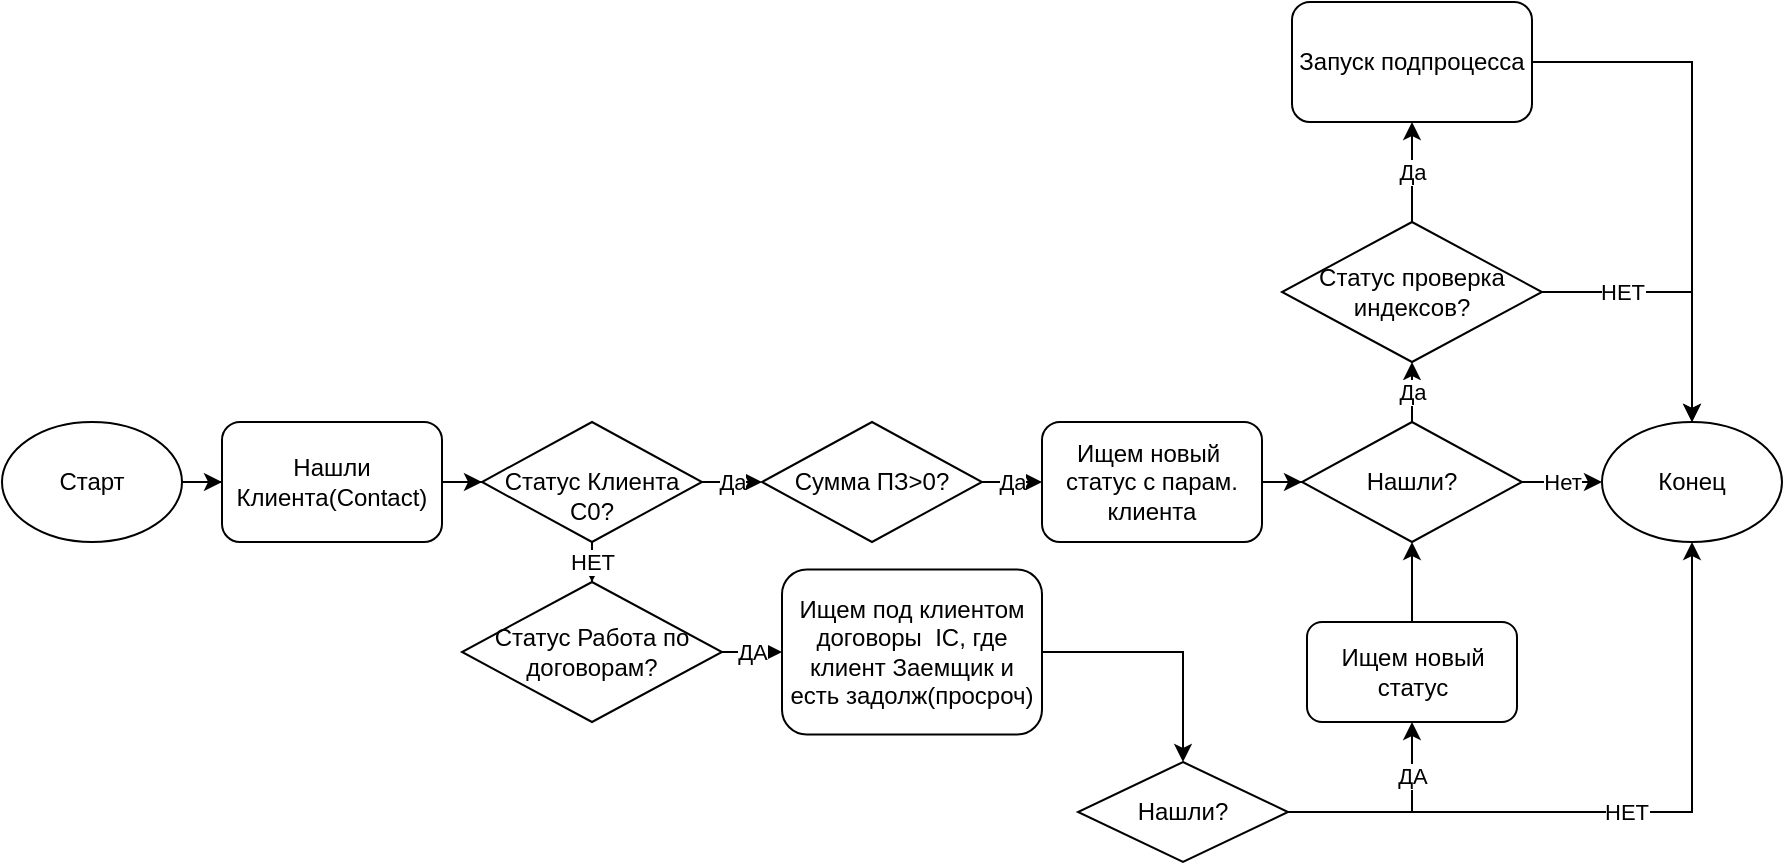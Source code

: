 <mxfile version="14.9.2" type="github">
  <diagram id="C5RBs43oDa-KdzZeNtuy" name="Page-1">
    <mxGraphModel dx="920" dy="2151" grid="1" gridSize="10" guides="1" tooltips="1" connect="1" arrows="1" fold="1" page="1" pageScale="1" pageWidth="1200" pageHeight="1600" math="0" shadow="0">
      <root>
        <mxCell id="WIyWlLk6GJQsqaUBKTNV-0" />
        <mxCell id="WIyWlLk6GJQsqaUBKTNV-1" parent="WIyWlLk6GJQsqaUBKTNV-0" />
        <mxCell id="3xb-tLLcojEj-Dh_vudP-10" value="" style="edgeStyle=orthogonalEdgeStyle;rounded=0;orthogonalLoop=1;jettySize=auto;html=1;" parent="WIyWlLk6GJQsqaUBKTNV-1" source="3xb-tLLcojEj-Dh_vudP-2" target="3xb-tLLcojEj-Dh_vudP-6" edge="1">
          <mxGeometry relative="1" as="geometry" />
        </mxCell>
        <mxCell id="3xb-tLLcojEj-Dh_vudP-2" value="Нашли Клиента(Contact)" style="rounded=1;whiteSpace=wrap;html=1;" parent="WIyWlLk6GJQsqaUBKTNV-1" vertex="1">
          <mxGeometry x="120" y="100" width="110" height="60" as="geometry" />
        </mxCell>
        <mxCell id="3xb-tLLcojEj-Dh_vudP-11" value="Да" style="edgeStyle=orthogonalEdgeStyle;rounded=0;orthogonalLoop=1;jettySize=auto;html=1;" parent="WIyWlLk6GJQsqaUBKTNV-1" source="3xb-tLLcojEj-Dh_vudP-6" target="3xb-tLLcojEj-Dh_vudP-7" edge="1">
          <mxGeometry relative="1" as="geometry" />
        </mxCell>
        <mxCell id="GppQpCMbyStSm05TwM85-2" value="НЕТ" style="edgeStyle=orthogonalEdgeStyle;rounded=0;orthogonalLoop=1;jettySize=auto;html=1;" edge="1" parent="WIyWlLk6GJQsqaUBKTNV-1" source="3xb-tLLcojEj-Dh_vudP-6" target="GppQpCMbyStSm05TwM85-1">
          <mxGeometry relative="1" as="geometry" />
        </mxCell>
        <mxCell id="3xb-tLLcojEj-Dh_vudP-6" value="&lt;br&gt;Статус Клиента C0?" style="rhombus;whiteSpace=wrap;html=1;" parent="WIyWlLk6GJQsqaUBKTNV-1" vertex="1">
          <mxGeometry x="250" y="100" width="110" height="60" as="geometry" />
        </mxCell>
        <mxCell id="3xb-tLLcojEj-Dh_vudP-12" value="Да" style="edgeStyle=orthogonalEdgeStyle;rounded=0;orthogonalLoop=1;jettySize=auto;html=1;" parent="WIyWlLk6GJQsqaUBKTNV-1" source="3xb-tLLcojEj-Dh_vudP-7" target="3xb-tLLcojEj-Dh_vudP-8" edge="1">
          <mxGeometry relative="1" as="geometry" />
        </mxCell>
        <mxCell id="3xb-tLLcojEj-Dh_vudP-7" value="Сумма ПЗ&amp;gt;0?" style="rhombus;whiteSpace=wrap;html=1;" parent="WIyWlLk6GJQsqaUBKTNV-1" vertex="1">
          <mxGeometry x="390" y="100" width="110" height="60" as="geometry" />
        </mxCell>
        <mxCell id="3xb-tLLcojEj-Dh_vudP-13" value="" style="edgeStyle=orthogonalEdgeStyle;rounded=0;orthogonalLoop=1;jettySize=auto;html=1;" parent="WIyWlLk6GJQsqaUBKTNV-1" source="3xb-tLLcojEj-Dh_vudP-8" target="3xb-tLLcojEj-Dh_vudP-9" edge="1">
          <mxGeometry relative="1" as="geometry" />
        </mxCell>
        <mxCell id="3xb-tLLcojEj-Dh_vudP-8" value="Ищем новый&amp;nbsp;&lt;br&gt;статус с парам.&lt;br&gt;клиента" style="rounded=1;whiteSpace=wrap;html=1;" parent="WIyWlLk6GJQsqaUBKTNV-1" vertex="1">
          <mxGeometry x="530" y="100" width="110" height="60" as="geometry" />
        </mxCell>
        <mxCell id="3xb-tLLcojEj-Dh_vudP-15" value="Нет" style="edgeStyle=orthogonalEdgeStyle;rounded=0;orthogonalLoop=1;jettySize=auto;html=1;" parent="WIyWlLk6GJQsqaUBKTNV-1" source="3xb-tLLcojEj-Dh_vudP-9" target="3xb-tLLcojEj-Dh_vudP-14" edge="1">
          <mxGeometry relative="1" as="geometry" />
        </mxCell>
        <mxCell id="GppQpCMbyStSm05TwM85-14" value="Да" style="edgeStyle=orthogonalEdgeStyle;rounded=0;orthogonalLoop=1;jettySize=auto;html=1;" edge="1" parent="WIyWlLk6GJQsqaUBKTNV-1" source="3xb-tLLcojEj-Dh_vudP-9" target="GppQpCMbyStSm05TwM85-13">
          <mxGeometry relative="1" as="geometry" />
        </mxCell>
        <mxCell id="3xb-tLLcojEj-Dh_vudP-9" value="Нашли?" style="rhombus;whiteSpace=wrap;html=1;" parent="WIyWlLk6GJQsqaUBKTNV-1" vertex="1">
          <mxGeometry x="660" y="100" width="110" height="60" as="geometry" />
        </mxCell>
        <mxCell id="3xb-tLLcojEj-Dh_vudP-14" value="Конец" style="ellipse;whiteSpace=wrap;html=1;" parent="WIyWlLk6GJQsqaUBKTNV-1" vertex="1">
          <mxGeometry x="810" y="100" width="90" height="60" as="geometry" />
        </mxCell>
        <mxCell id="3xb-tLLcojEj-Dh_vudP-18" value="" style="edgeStyle=orthogonalEdgeStyle;rounded=0;orthogonalLoop=1;jettySize=auto;html=1;" parent="WIyWlLk6GJQsqaUBKTNV-1" source="3xb-tLLcojEj-Dh_vudP-16" target="3xb-tLLcojEj-Dh_vudP-2" edge="1">
          <mxGeometry relative="1" as="geometry" />
        </mxCell>
        <mxCell id="3xb-tLLcojEj-Dh_vudP-16" value="Старт" style="ellipse;whiteSpace=wrap;html=1;" parent="WIyWlLk6GJQsqaUBKTNV-1" vertex="1">
          <mxGeometry x="10" y="100" width="90" height="60" as="geometry" />
        </mxCell>
        <mxCell id="GppQpCMbyStSm05TwM85-5" value="ДА" style="edgeStyle=orthogonalEdgeStyle;rounded=0;orthogonalLoop=1;jettySize=auto;html=1;" edge="1" parent="WIyWlLk6GJQsqaUBKTNV-1" source="GppQpCMbyStSm05TwM85-1" target="GppQpCMbyStSm05TwM85-4">
          <mxGeometry relative="1" as="geometry" />
        </mxCell>
        <mxCell id="GppQpCMbyStSm05TwM85-1" value="Статус Работа по договорам?" style="rhombus;whiteSpace=wrap;html=1;" vertex="1" parent="WIyWlLk6GJQsqaUBKTNV-1">
          <mxGeometry x="240" y="180" width="130" height="70" as="geometry" />
        </mxCell>
        <mxCell id="GppQpCMbyStSm05TwM85-7" value="" style="edgeStyle=orthogonalEdgeStyle;rounded=0;orthogonalLoop=1;jettySize=auto;html=1;" edge="1" parent="WIyWlLk6GJQsqaUBKTNV-1" source="GppQpCMbyStSm05TwM85-4" target="GppQpCMbyStSm05TwM85-6">
          <mxGeometry relative="1" as="geometry" />
        </mxCell>
        <mxCell id="GppQpCMbyStSm05TwM85-4" value="Ищем под клиентом договоры&amp;nbsp; IC, где клиент Заемщик и есть задолж(просроч)" style="rounded=1;whiteSpace=wrap;html=1;" vertex="1" parent="WIyWlLk6GJQsqaUBKTNV-1">
          <mxGeometry x="400" y="173.75" width="130" height="82.5" as="geometry" />
        </mxCell>
        <mxCell id="GppQpCMbyStSm05TwM85-8" value="НЕТ&lt;br&gt;" style="edgeStyle=orthogonalEdgeStyle;rounded=0;orthogonalLoop=1;jettySize=auto;html=1;" edge="1" parent="WIyWlLk6GJQsqaUBKTNV-1" source="GppQpCMbyStSm05TwM85-6" target="3xb-tLLcojEj-Dh_vudP-14">
          <mxGeometry relative="1" as="geometry" />
        </mxCell>
        <mxCell id="GppQpCMbyStSm05TwM85-10" value="ДА" style="edgeStyle=orthogonalEdgeStyle;rounded=0;orthogonalLoop=1;jettySize=auto;html=1;entryX=0.5;entryY=1;entryDx=0;entryDy=0;" edge="1" parent="WIyWlLk6GJQsqaUBKTNV-1" source="GppQpCMbyStSm05TwM85-6" target="GppQpCMbyStSm05TwM85-9">
          <mxGeometry x="0.508" relative="1" as="geometry">
            <mxPoint x="720" y="250" as="targetPoint" />
            <mxPoint as="offset" />
          </mxGeometry>
        </mxCell>
        <mxCell id="GppQpCMbyStSm05TwM85-6" value="Нашли?" style="rhombus;whiteSpace=wrap;html=1;" vertex="1" parent="WIyWlLk6GJQsqaUBKTNV-1">
          <mxGeometry x="548" y="270" width="105" height="50" as="geometry" />
        </mxCell>
        <mxCell id="GppQpCMbyStSm05TwM85-12" value="" style="edgeStyle=orthogonalEdgeStyle;rounded=0;orthogonalLoop=1;jettySize=auto;html=1;" edge="1" parent="WIyWlLk6GJQsqaUBKTNV-1" source="GppQpCMbyStSm05TwM85-9" target="3xb-tLLcojEj-Dh_vudP-9">
          <mxGeometry relative="1" as="geometry" />
        </mxCell>
        <mxCell id="GppQpCMbyStSm05TwM85-9" value="Ищем новый статус" style="rounded=1;whiteSpace=wrap;html=1;" vertex="1" parent="WIyWlLk6GJQsqaUBKTNV-1">
          <mxGeometry x="662.5" y="200" width="105" height="50" as="geometry" />
        </mxCell>
        <mxCell id="GppQpCMbyStSm05TwM85-16" value="Да" style="edgeStyle=orthogonalEdgeStyle;rounded=0;orthogonalLoop=1;jettySize=auto;html=1;" edge="1" parent="WIyWlLk6GJQsqaUBKTNV-1" source="GppQpCMbyStSm05TwM85-13" target="GppQpCMbyStSm05TwM85-15">
          <mxGeometry relative="1" as="geometry" />
        </mxCell>
        <mxCell id="GppQpCMbyStSm05TwM85-18" value="НЕТ" style="edgeStyle=orthogonalEdgeStyle;rounded=0;orthogonalLoop=1;jettySize=auto;html=1;" edge="1" parent="WIyWlLk6GJQsqaUBKTNV-1" source="GppQpCMbyStSm05TwM85-13" target="3xb-tLLcojEj-Dh_vudP-14">
          <mxGeometry x="-0.429" relative="1" as="geometry">
            <mxPoint as="offset" />
          </mxGeometry>
        </mxCell>
        <mxCell id="GppQpCMbyStSm05TwM85-13" value="Статус проверка индексов?" style="rhombus;whiteSpace=wrap;html=1;" vertex="1" parent="WIyWlLk6GJQsqaUBKTNV-1">
          <mxGeometry x="650" width="130" height="70" as="geometry" />
        </mxCell>
        <mxCell id="GppQpCMbyStSm05TwM85-19" value="" style="edgeStyle=orthogonalEdgeStyle;rounded=0;orthogonalLoop=1;jettySize=auto;html=1;" edge="1" parent="WIyWlLk6GJQsqaUBKTNV-1" source="GppQpCMbyStSm05TwM85-15" target="3xb-tLLcojEj-Dh_vudP-14">
          <mxGeometry relative="1" as="geometry" />
        </mxCell>
        <mxCell id="GppQpCMbyStSm05TwM85-15" value="Запуск подпроцесса" style="rounded=1;whiteSpace=wrap;html=1;" vertex="1" parent="WIyWlLk6GJQsqaUBKTNV-1">
          <mxGeometry x="655" y="-110" width="120" height="60" as="geometry" />
        </mxCell>
      </root>
    </mxGraphModel>
  </diagram>
</mxfile>
